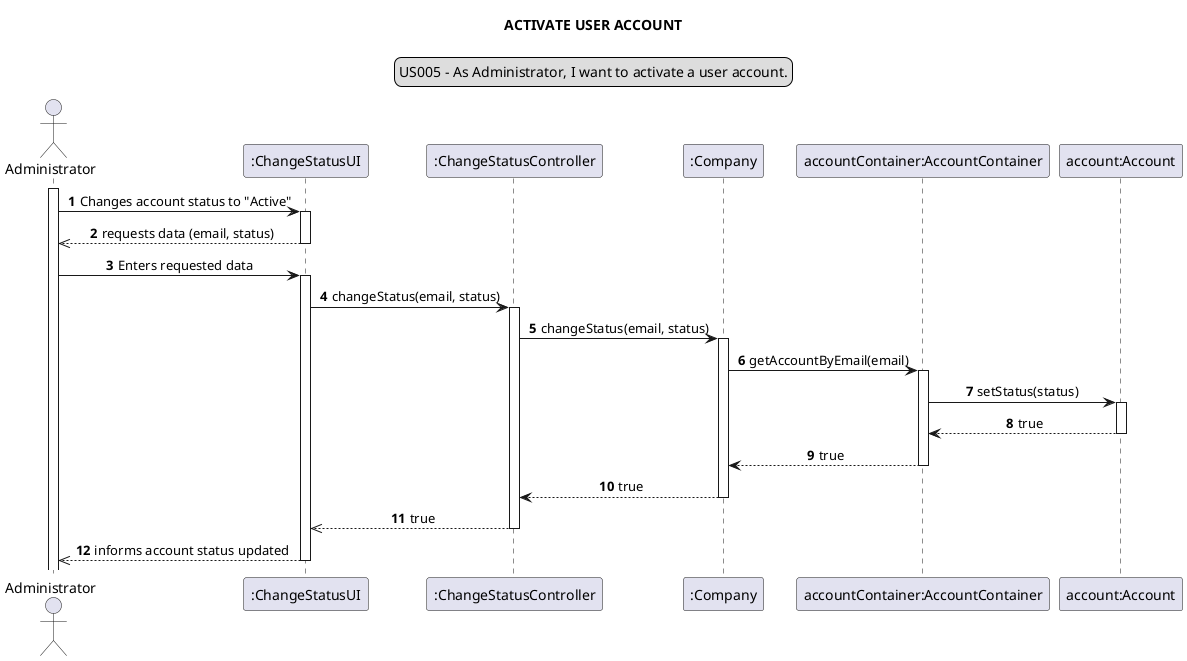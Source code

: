 @startuml
legend top
US005 - As Administrator, I want to activate a user account.
end legend
skinparam sequenceMessageAlign center
title ACTIVATE USER ACCOUNT
autonumber
actor "Administrator" as admin
participant ":ChangeStatusUI" as ui
participant ":ChangeStatusController" as controller
participant ":Company" as company
participant "accountContainer:AccountContainer" as container
participant "account:Account" as account

activate admin
admin -> ui : Changes account status to "Active"
activate ui
ui -->> admin: requests data (email, status)
deactivate ui
admin -> ui: Enters requested data
activate ui
ui -> controller: changeStatus(email, status)
activate controller
controller -> company: changeStatus(email, status)
activate company
company -> container: getAccountByEmail(email)
activate container
container -> account: setStatus(status)
activate account
container <-- account: true
deactivate account
container --> company: true
deactivate container
company --> controller: true
deactivate company
controller -->> ui: true
deactivate controller
ui -->> admin: informs account status updated
deactivate ui

@enduml
